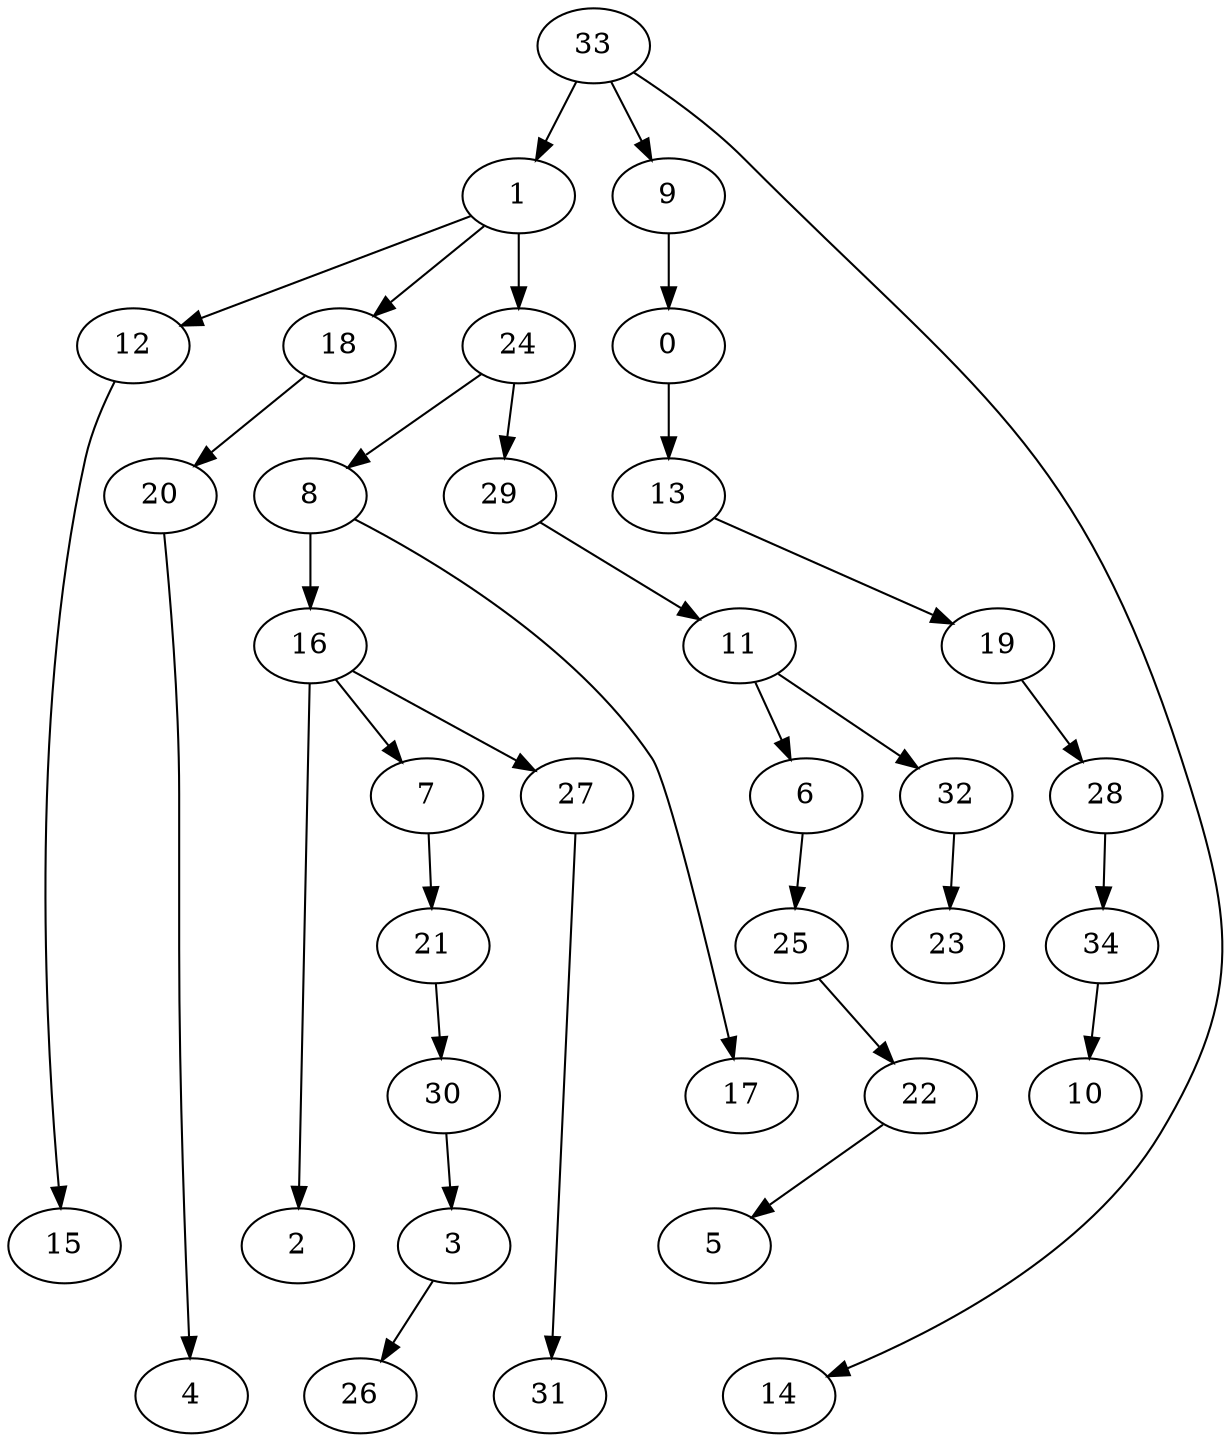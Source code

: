 digraph g {
0;
1;
2;
3;
4;
5;
6;
7;
8;
9;
10;
11;
12;
13;
14;
15;
16;
17;
18;
19;
20;
21;
22;
23;
24;
25;
26;
27;
28;
29;
30;
31;
32;
33;
34;
0 -> 13 [weight=1];
1 -> 12 [weight=0];
1 -> 18 [weight=0];
1 -> 24 [weight=1];
3 -> 26 [weight=0];
6 -> 25 [weight=0];
7 -> 21 [weight=0];
8 -> 16 [weight=1];
8 -> 17 [weight=0];
9 -> 0 [weight=0];
11 -> 32 [weight=0];
11 -> 6 [weight=0];
12 -> 15 [weight=0];
13 -> 19 [weight=0];
16 -> 2 [weight=0];
16 -> 7 [weight=0];
16 -> 27 [weight=0];
18 -> 20 [weight=0];
19 -> 28 [weight=0];
20 -> 4 [weight=0];
21 -> 30 [weight=0];
22 -> 5 [weight=0];
24 -> 29 [weight=0];
24 -> 8 [weight=0];
25 -> 22 [weight=0];
27 -> 31 [weight=0];
28 -> 34 [weight=0];
29 -> 11 [weight=0];
30 -> 3 [weight=0];
32 -> 23 [weight=0];
33 -> 1 [weight=0];
33 -> 9 [weight=0];
33 -> 14 [weight=0];
34 -> 10 [weight=0];
}
